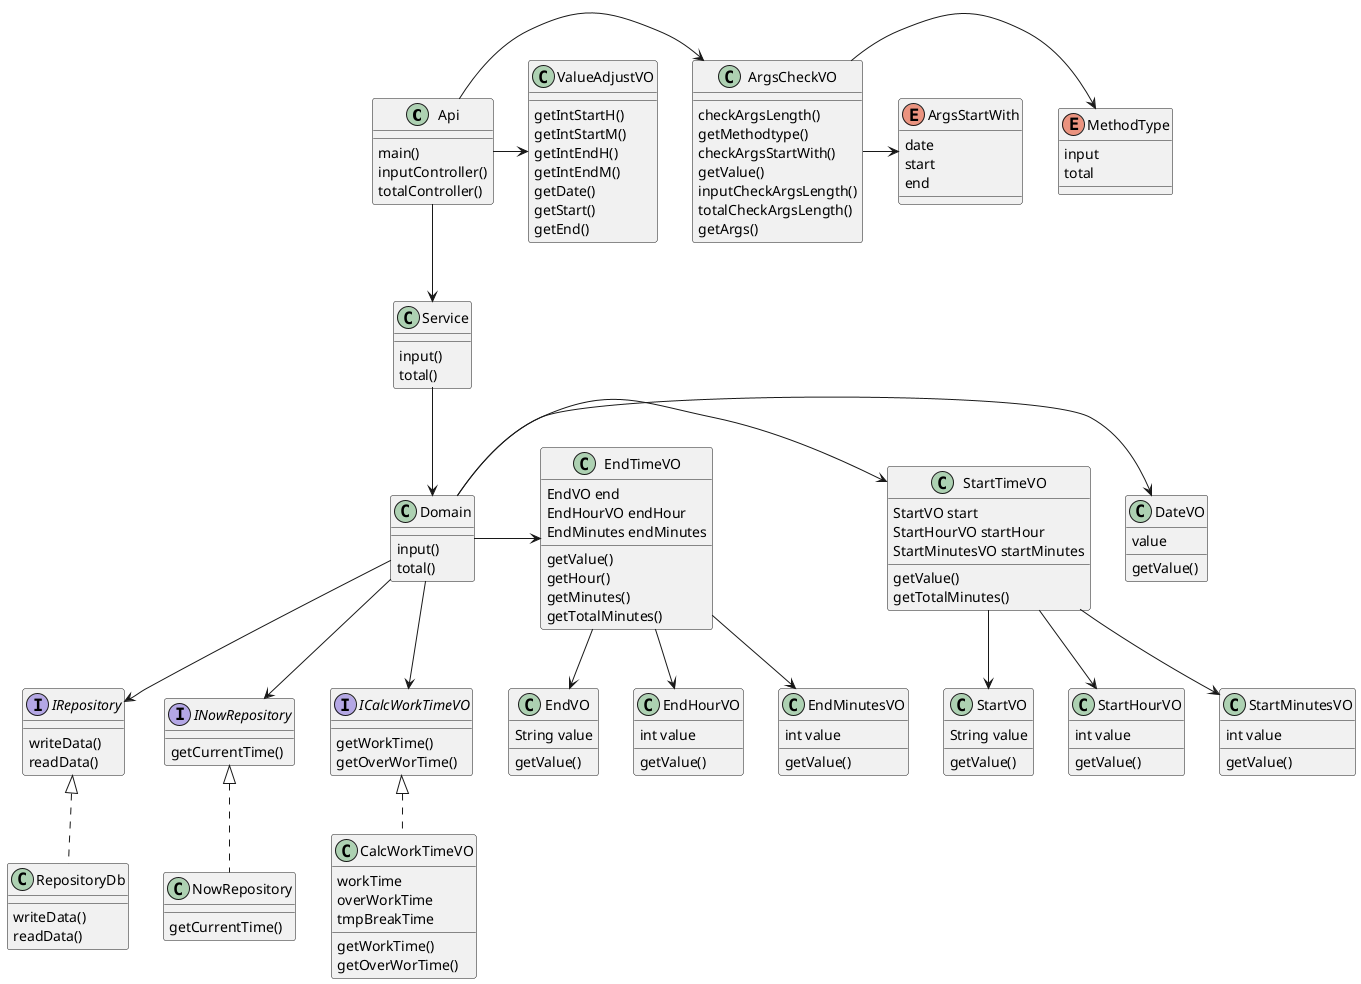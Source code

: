 @startuml
'コメントアウト

class Api {
  main()
  inputController()
  totalController()
}


class  Service {
  input()
  total()
}

class Domain {
  input()
  total()
}

interface IRepository {
  writeData()
  readData()
}

interface INowRepository {
  getCurrentTime()
}

interface ICalcWorkTimeVO {
  getWorkTime()
  getOverWorTime()
}


class RepositoryDb implements IRepository {
  writeData()
  readData()
} 

class NowRepository implements INowRepository {
  getCurrentTime()
}

class CalcWorkTimeVO implements ICalcWorkTimeVO {
  workTime
  overWorkTime
  tmpBreakTime
  getWorkTime()
  getOverWorTime()
}



class ArgsCheckVO {
  checkArgsLength()
  getMethodtype()
  checkArgsStartWith()
  getValue()
  inputCheckArgsLength()
  totalCheckArgsLength()
  getArgs()
}

enum MethodType {
  input
  total
}

enum ArgsStartWith {
  date
  start
  end
}

class DateVO {
  value
  getValue()
}


class StartTimeVO {
  StartVO start
  StartHourVO startHour
  StartMinutesVO startMinutes
  getValue()
  getTotalMinutes()
}


class EndTimeVO {
  EndVO end
  EndHourVO endHour
  EndMinutes endMinutes
  getValue()
  getHour()
  getMinutes()
  getTotalMinutes()
}

class ValueAdjustVO {
  getIntStartH()
  getIntStartM()
  getIntEndH()
  getIntEndM()
  getDate()
  getStart()
  getEnd()
}

class StartVO {
  String value
  getValue()
}

class StartHourVO {
  int value
  getValue()
}

class StartMinutesVO {
  int value
  getValue()
}

class EndVO {
  String value
  getValue()
}

class EndHourVO {
  int value
  getValue()
}

class EndMinutesVO {
  int value
  getValue()
}


Api -down-> Service
Service -down-> Domain
Domain -down-> IRepository
Domain -down-> INowRepository
Domain -down-> ICalcWorkTimeVO

Api -right-> ArgsCheckVO
ArgsCheckVO -right-> MethodType
ArgsCheckVO -right-> ArgsStartWith
Api -right-> ValueAdjustVO

Domain -right-> DateVO
Domain -right-> StartTimeVO
Domain -right-> EndTimeVO

StartTimeVO --> StartVO
StartTimeVO --> StartHourVO
StartTimeVO --> StartMinutesVO

EndTimeVO --> EndVO
EndTimeVO --> EndHourVO
EndTimeVO --> EndMinutesVO

@enduml
